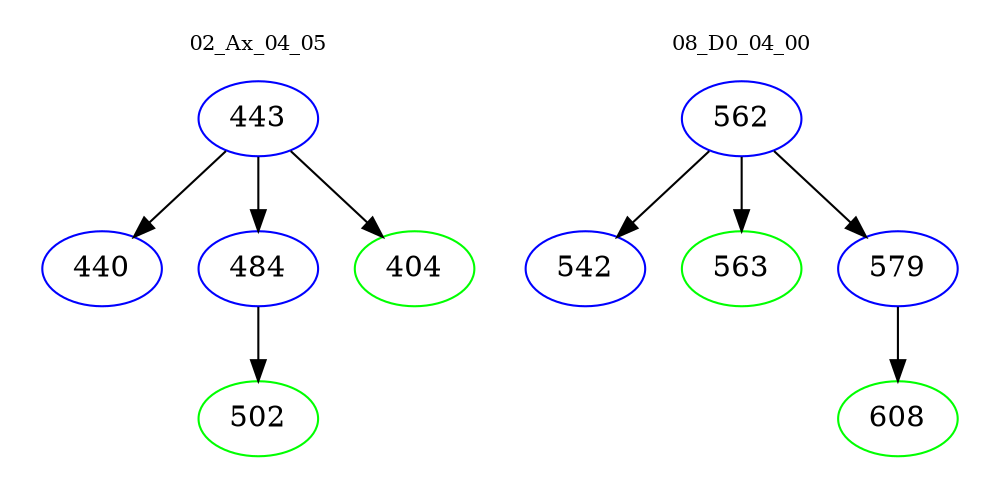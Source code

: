 digraph{
subgraph cluster_0 {
color = white
label = "02_Ax_04_05";
fontsize=10;
T0_443 [label="443", color="blue"]
T0_443 -> T0_440 [color="black"]
T0_440 [label="440", color="blue"]
T0_443 -> T0_484 [color="black"]
T0_484 [label="484", color="blue"]
T0_484 -> T0_502 [color="black"]
T0_502 [label="502", color="green"]
T0_443 -> T0_404 [color="black"]
T0_404 [label="404", color="green"]
}
subgraph cluster_1 {
color = white
label = "08_D0_04_00";
fontsize=10;
T1_562 [label="562", color="blue"]
T1_562 -> T1_542 [color="black"]
T1_542 [label="542", color="blue"]
T1_562 -> T1_563 [color="black"]
T1_563 [label="563", color="green"]
T1_562 -> T1_579 [color="black"]
T1_579 [label="579", color="blue"]
T1_579 -> T1_608 [color="black"]
T1_608 [label="608", color="green"]
}
}
